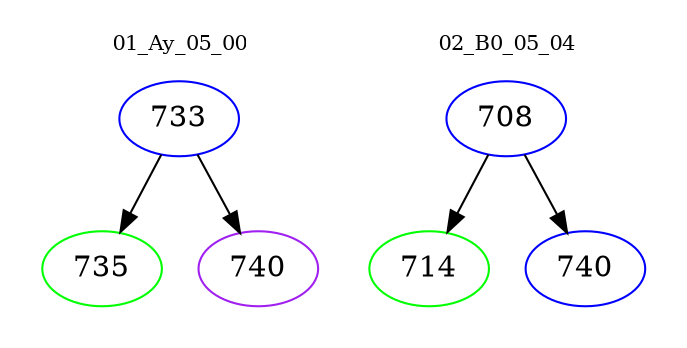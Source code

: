 digraph{
subgraph cluster_0 {
color = white
label = "01_Ay_05_00";
fontsize=10;
T0_733 [label="733", color="blue"]
T0_733 -> T0_735 [color="black"]
T0_735 [label="735", color="green"]
T0_733 -> T0_740 [color="black"]
T0_740 [label="740", color="purple"]
}
subgraph cluster_1 {
color = white
label = "02_B0_05_04";
fontsize=10;
T1_708 [label="708", color="blue"]
T1_708 -> T1_714 [color="black"]
T1_714 [label="714", color="green"]
T1_708 -> T1_740 [color="black"]
T1_740 [label="740", color="blue"]
}
}
